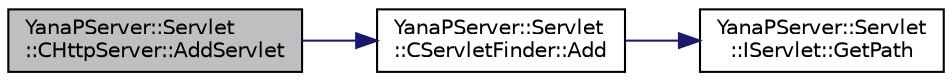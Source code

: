 digraph "YanaPServer::Servlet::CHttpServer::AddServlet"
{
  edge [fontname="Helvetica",fontsize="10",labelfontname="Helvetica",labelfontsize="10"];
  node [fontname="Helvetica",fontsize="10",shape=record];
  rankdir="LR";
  Node4 [label="YanaPServer::Servlet\l::CHttpServer::AddServlet",height=0.2,width=0.4,color="black", fillcolor="grey75", style="filled", fontcolor="black"];
  Node4 -> Node5 [color="midnightblue",fontsize="10",style="solid",fontname="Helvetica"];
  Node5 [label="YanaPServer::Servlet\l::CServletFinder::Add",height=0.2,width=0.4,color="black", fillcolor="white", style="filled",URL="$class_yana_p_server_1_1_servlet_1_1_c_servlet_finder.html#a7eb337e1fb50d9174d75f7f4783292db",tooltip="Servlet追加 "];
  Node5 -> Node6 [color="midnightblue",fontsize="10",style="solid",fontname="Helvetica"];
  Node6 [label="YanaPServer::Servlet\l::IServlet::GetPath",height=0.2,width=0.4,color="black", fillcolor="white", style="filled",URL="$class_yana_p_server_1_1_servlet_1_1_i_servlet.html#af6705df37f435fb543e39fe5fa24212e",tooltip="Servletのパスを取得 "];
}
